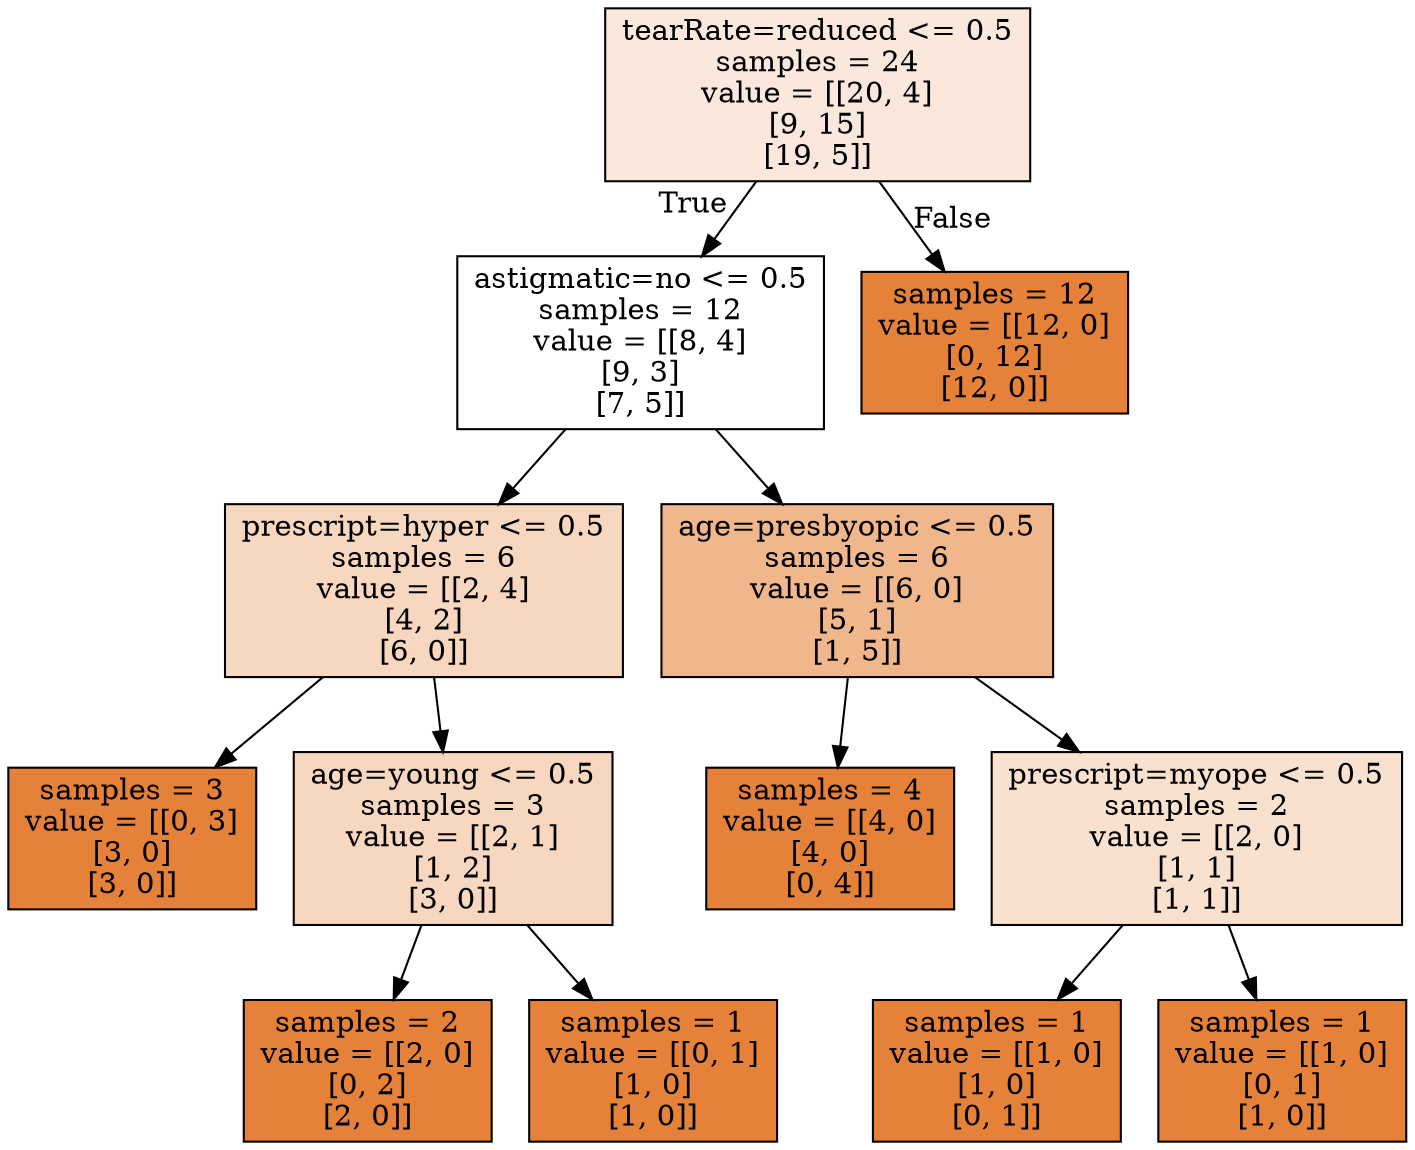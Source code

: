 digraph Tree {
node [shape=box, style="filled", color="black"] ;
0 [label="tearRate=reduced <= 0.5\nsamples = 24\nvalue = [[20, 4]\n[9, 15]\n[19, 5]]", fillcolor="#e581392d"] ;
1 [label="astigmatic=no <= 0.5\nsamples = 12\nvalue = [[8, 4]\n[9, 3]\n[7, 5]]", fillcolor="#e5813900"] ;
0 -> 1 [labeldistance=2.5, labelangle=45, headlabel="True"] ;
2 [label="prescript=hyper <= 0.5\nsamples = 6\nvalue = [[2, 4]\n[4, 2]\n[6, 0]]", fillcolor="#e5813951"] ;
1 -> 2 ;
3 [label="samples = 3\nvalue = [[0, 3]\n[3, 0]\n[3, 0]]", fillcolor="#e58139ff"] ;
2 -> 3 ;
4 [label="age=young <= 0.5\nsamples = 3\nvalue = [[2, 1]\n[1, 2]\n[3, 0]]", fillcolor="#e5813951"] ;
2 -> 4 ;
5 [label="samples = 2\nvalue = [[2, 0]\n[0, 2]\n[2, 0]]", fillcolor="#e58139ff"] ;
4 -> 5 ;
6 [label="samples = 1\nvalue = [[0, 1]\n[1, 0]\n[1, 0]]", fillcolor="#e58139ff"] ;
4 -> 6 ;
7 [label="age=presbyopic <= 0.5\nsamples = 6\nvalue = [[6, 0]\n[5, 1]\n[1, 5]]", fillcolor="#e5813992"] ;
1 -> 7 ;
8 [label="samples = 4\nvalue = [[4, 0]\n[4, 0]\n[0, 4]]", fillcolor="#e58139ff"] ;
7 -> 8 ;
9 [label="prescript=myope <= 0.5\nsamples = 2\nvalue = [[2, 0]\n[1, 1]\n[1, 1]]", fillcolor="#e581393c"] ;
7 -> 9 ;
10 [label="samples = 1\nvalue = [[1, 0]\n[1, 0]\n[0, 1]]", fillcolor="#e58139ff"] ;
9 -> 10 ;
11 [label="samples = 1\nvalue = [[1, 0]\n[0, 1]\n[1, 0]]", fillcolor="#e58139ff"] ;
9 -> 11 ;
12 [label="samples = 12\nvalue = [[12, 0]\n[0, 12]\n[12, 0]]", fillcolor="#e58139ff"] ;
0 -> 12 [labeldistance=2.5, labelangle=-45, headlabel="False"] ;
}